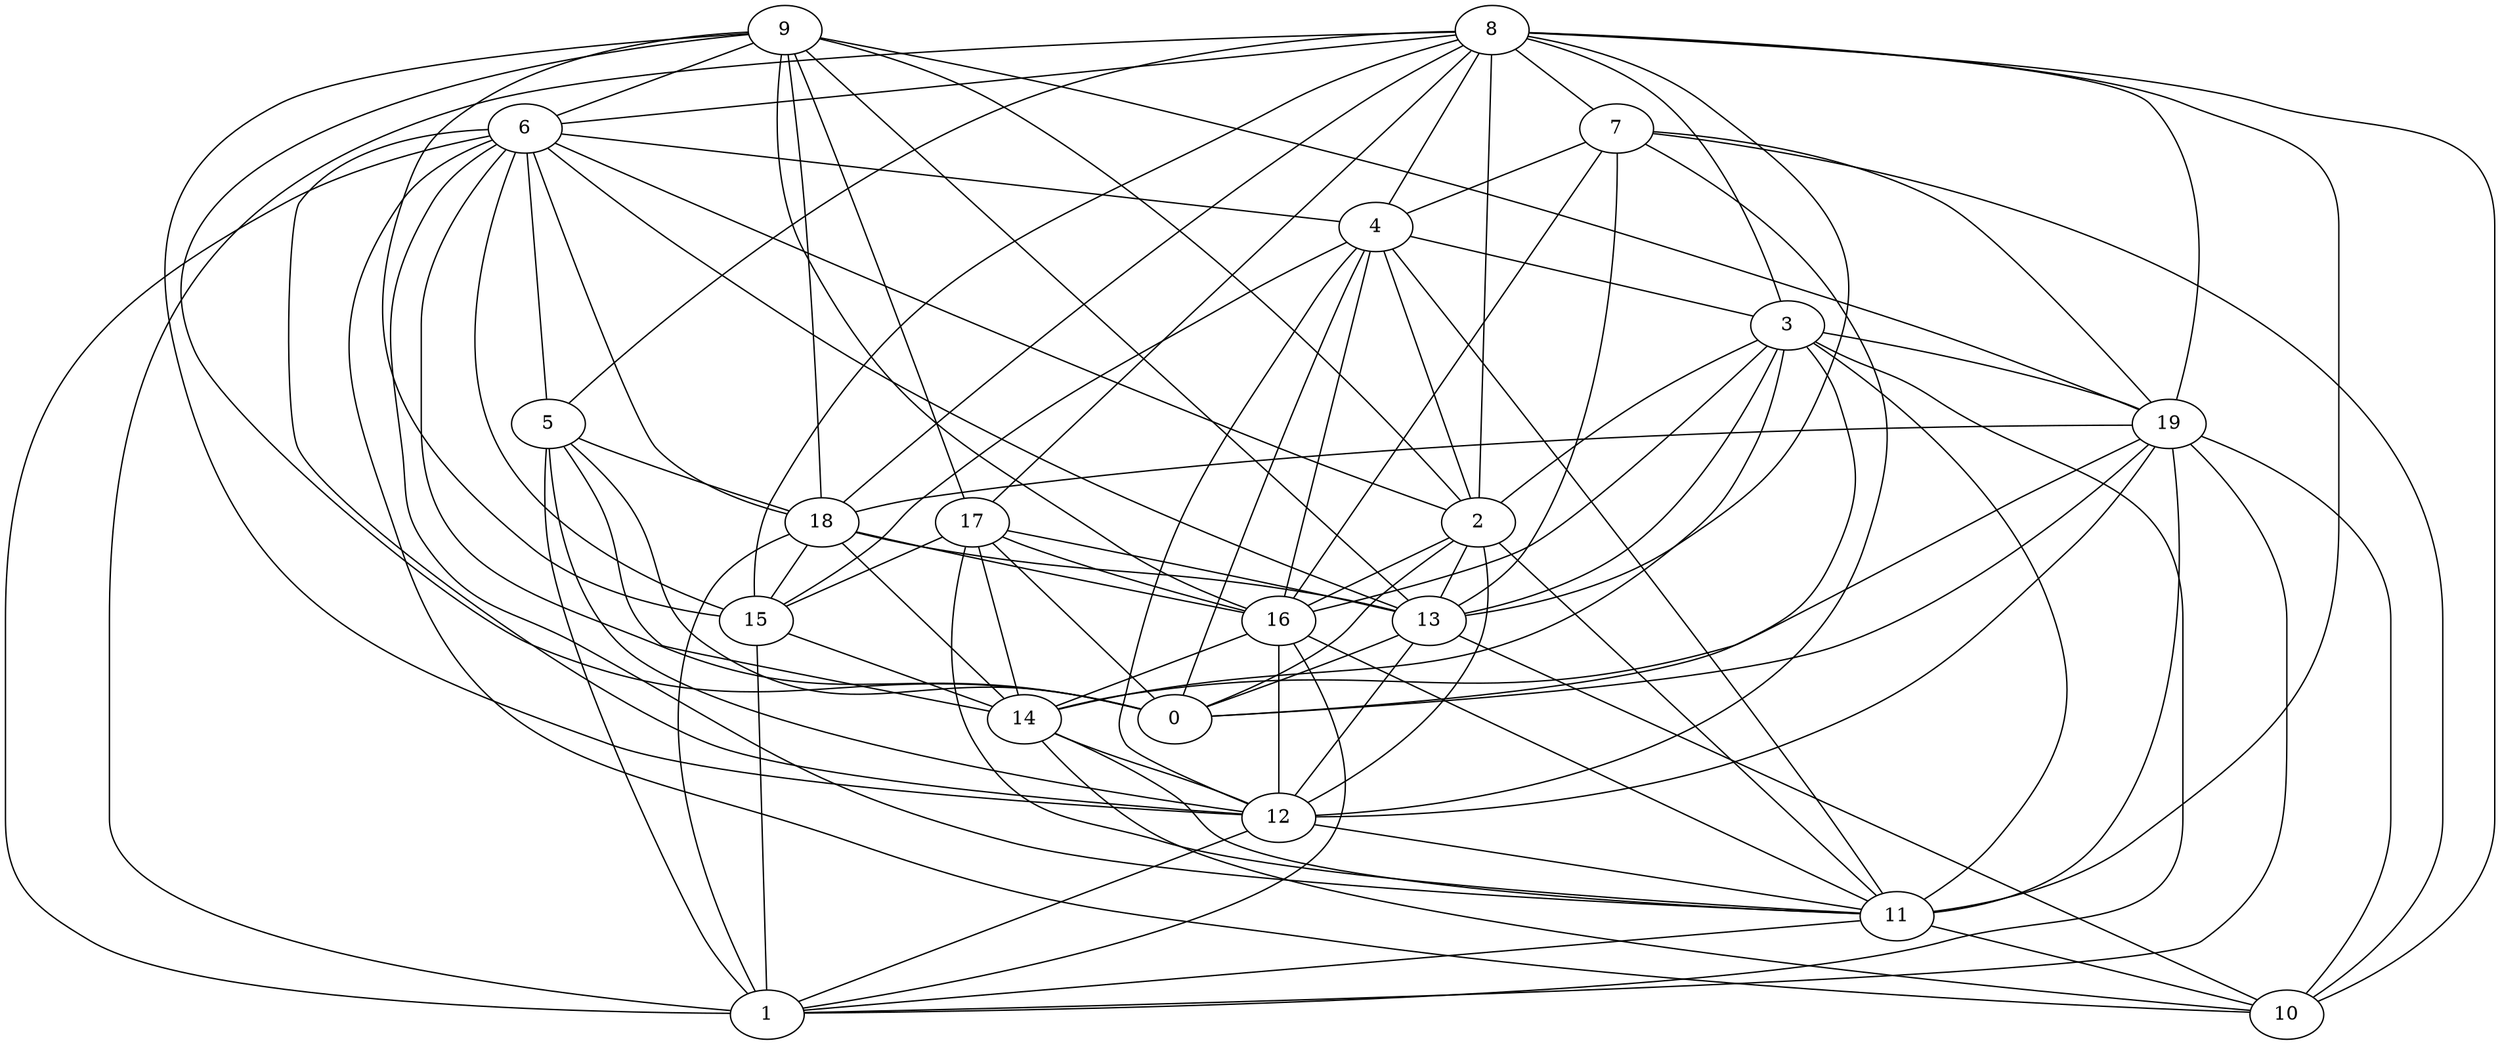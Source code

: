 digraph GG_graph {

subgraph G_graph {
edge [color = black]
"4" -> "3" [dir = none]
"4" -> "12" [dir = none]
"4" -> "16" [dir = none]
"5" -> "0" [dir = none]
"5" -> "1" [dir = none]
"5" -> "12" [dir = none]
"13" -> "12" [dir = none]
"13" -> "10" [dir = none]
"13" -> "0" [dir = none]
"9" -> "13" [dir = none]
"9" -> "17" [dir = none]
"9" -> "12" [dir = none]
"9" -> "15" [dir = none]
"9" -> "0" [dir = none]
"9" -> "16" [dir = none]
"9" -> "18" [dir = none]
"3" -> "1" [dir = none]
"3" -> "0" [dir = none]
"3" -> "11" [dir = none]
"3" -> "19" [dir = none]
"16" -> "11" [dir = none]
"16" -> "12" [dir = none]
"16" -> "14" [dir = none]
"8" -> "7" [dir = none]
"8" -> "6" [dir = none]
"8" -> "15" [dir = none]
"8" -> "10" [dir = none]
"8" -> "1" [dir = none]
"8" -> "3" [dir = none]
"8" -> "17" [dir = none]
"8" -> "4" [dir = none]
"18" -> "13" [dir = none]
"18" -> "16" [dir = none]
"18" -> "15" [dir = none]
"14" -> "10" [dir = none]
"14" -> "11" [dir = none]
"6" -> "12" [dir = none]
"6" -> "10" [dir = none]
"6" -> "15" [dir = none]
"6" -> "0" [dir = none]
"6" -> "1" [dir = none]
"19" -> "14" [dir = none]
"19" -> "0" [dir = none]
"19" -> "10" [dir = none]
"19" -> "1" [dir = none]
"2" -> "0" [dir = none]
"2" -> "13" [dir = none]
"2" -> "16" [dir = none]
"12" -> "11" [dir = none]
"12" -> "1" [dir = none]
"17" -> "13" [dir = none]
"7" -> "4" [dir = none]
"7" -> "19" [dir = none]
"7" -> "16" [dir = none]
"7" -> "10" [dir = none]
"7" -> "12" [dir = none]
"7" -> "13" [dir = none]
"6" -> "13" [dir = none]
"15" -> "14" [dir = none]
"11" -> "1" [dir = none]
"8" -> "18" [dir = none]
"3" -> "14" [dir = none]
"11" -> "10" [dir = none]
"3" -> "16" [dir = none]
"9" -> "19" [dir = none]
"5" -> "18" [dir = none]
"18" -> "14" [dir = none]
"14" -> "12" [dir = none]
"19" -> "11" [dir = none]
"4" -> "15" [dir = none]
"17" -> "16" [dir = none]
"17" -> "11" [dir = none]
"8" -> "5" [dir = none]
"9" -> "2" [dir = none]
"3" -> "13" [dir = none]
"16" -> "1" [dir = none]
"3" -> "2" [dir = none]
"15" -> "1" [dir = none]
"8" -> "19" [dir = none]
"6" -> "11" [dir = none]
"4" -> "11" [dir = none]
"8" -> "13" [dir = none]
"8" -> "11" [dir = none]
"19" -> "18" [dir = none]
"2" -> "11" [dir = none]
"18" -> "1" [dir = none]
"6" -> "5" [dir = none]
"17" -> "14" [dir = none]
"6" -> "4" [dir = none]
"8" -> "2" [dir = none]
"19" -> "12" [dir = none]
"2" -> "12" [dir = none]
"4" -> "2" [dir = none]
"6" -> "18" [dir = none]
"4" -> "0" [dir = none]
"17" -> "15" [dir = none]
"5" -> "14" [dir = none]
"17" -> "0" [dir = none]
"6" -> "2" [dir = none]
"9" -> "6" [dir = none]
}

}
